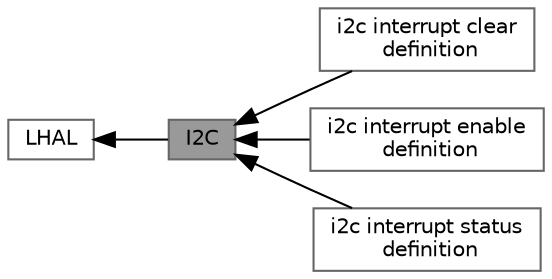 digraph "I2C"
{
 // LATEX_PDF_SIZE
  bgcolor="transparent";
  edge [fontname=Helvetica,fontsize=10,labelfontname=Helvetica,labelfontsize=10];
  node [fontname=Helvetica,fontsize=10,shape=box,height=0.2,width=0.4];
  rankdir=LR;
  Node1 [label="I2C",height=0.2,width=0.4,color="gray40", fillcolor="grey60", style="filled", fontcolor="black",tooltip=" "];
  Node4 [label="i2c interrupt clear\l definition",height=0.2,width=0.4,color="grey40", fillcolor="white", style="filled",URL="$group___i2_c___i_n_t_c_l_r.html",tooltip=" "];
  Node5 [label="i2c interrupt enable\l definition",height=0.2,width=0.4,color="grey40", fillcolor="white", style="filled",URL="$group___i2_c___i_n_t_e_n.html",tooltip=" "];
  Node3 [label="i2c interrupt status\l definition",height=0.2,width=0.4,color="grey40", fillcolor="white", style="filled",URL="$group___i2_c___i_n_t_s_t_s.html",tooltip=" "];
  Node2 [label="LHAL",height=0.2,width=0.4,color="grey40", fillcolor="white", style="filled",URL="$group___l_h_a_l.html",tooltip=" "];
  Node2->Node1 [shape=plaintext, dir="back", style="solid"];
  Node1->Node3 [shape=plaintext, dir="back", style="solid"];
  Node1->Node4 [shape=plaintext, dir="back", style="solid"];
  Node1->Node5 [shape=plaintext, dir="back", style="solid"];
}
